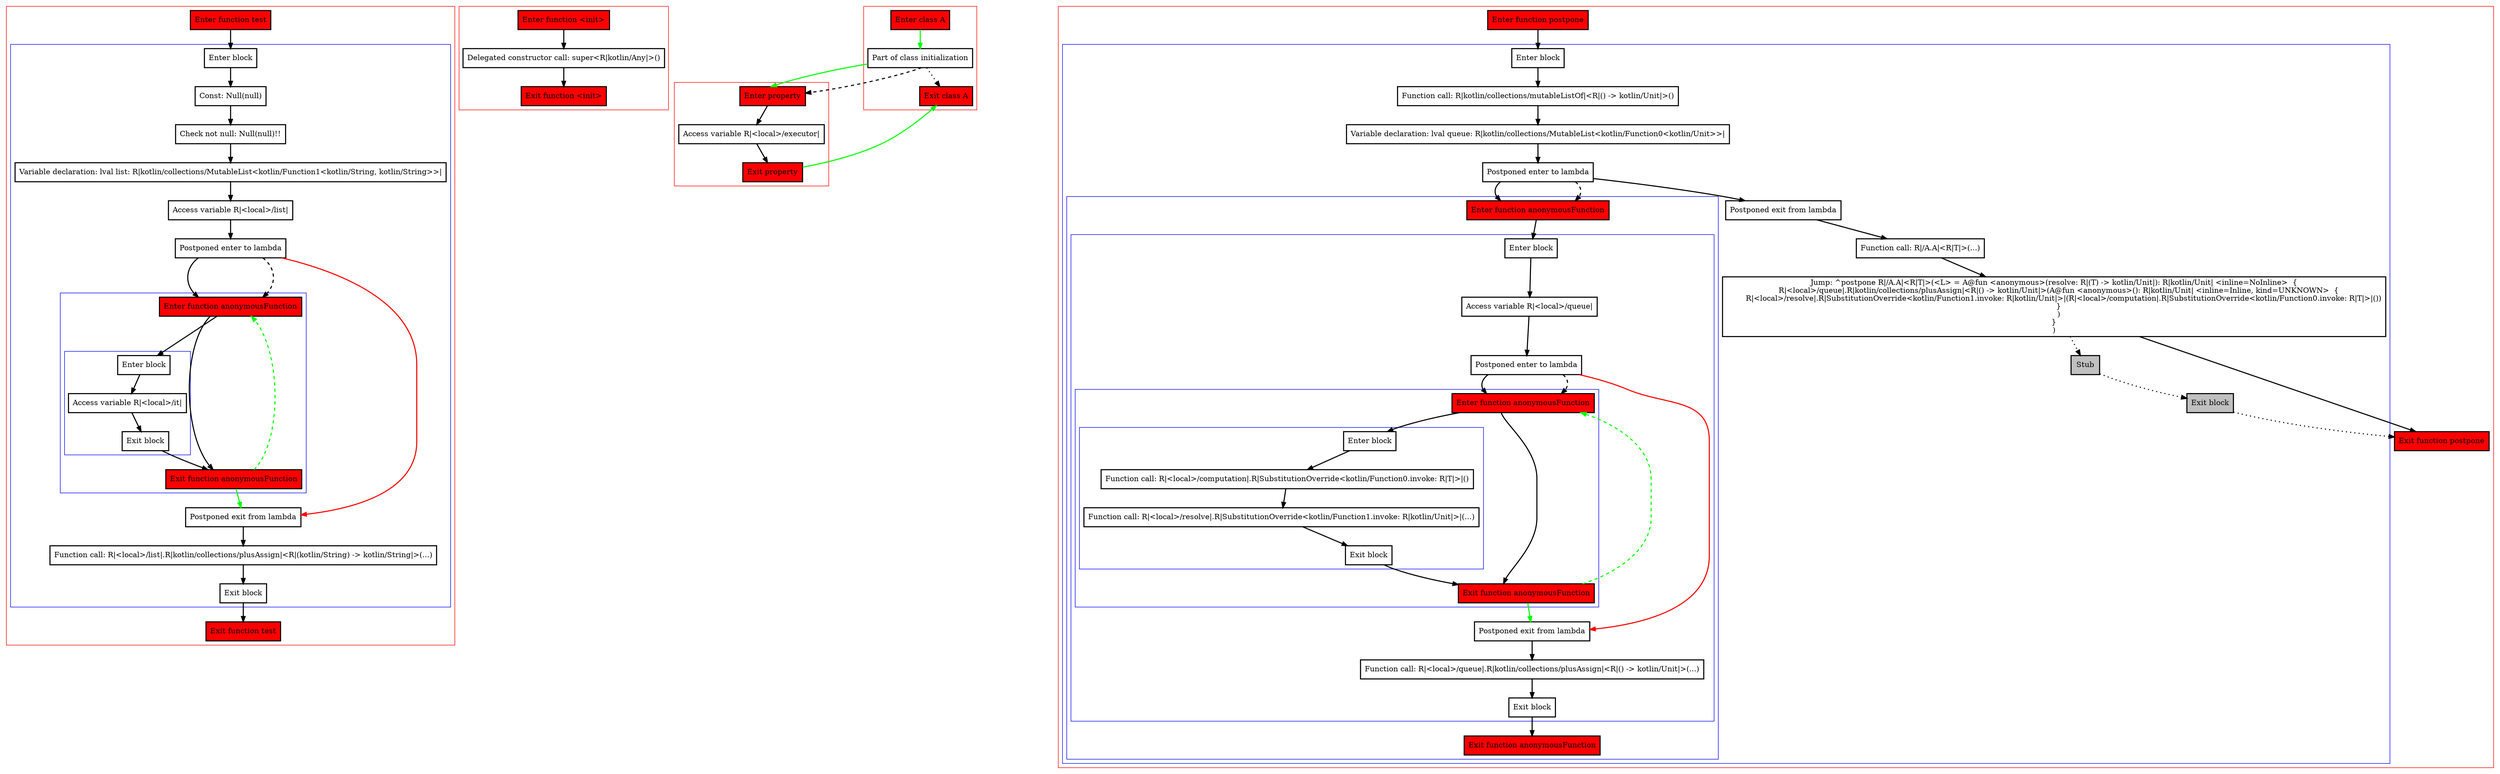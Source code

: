digraph plusAssignWithLambdaInRhs_kt {
    graph [nodesep=3]
    node [shape=box penwidth=2]
    edge [penwidth=2]

    subgraph cluster_0 {
        color=red
        0 [label="Enter function test" style="filled" fillcolor=red];
        subgraph cluster_1 {
            color=blue
            1 [label="Enter block"];
            2 [label="Const: Null(null)"];
            3 [label="Check not null: Null(null)!!"];
            4 [label="Variable declaration: lval list: R|kotlin/collections/MutableList<kotlin/Function1<kotlin/String, kotlin/String>>|"];
            5 [label="Access variable R|<local>/list|"];
            6 [label="Postponed enter to lambda"];
            subgraph cluster_2 {
                color=blue
                11 [label="Enter function anonymousFunction" style="filled" fillcolor=red];
                subgraph cluster_3 {
                    color=blue
                    12 [label="Enter block"];
                    13 [label="Access variable R|<local>/it|"];
                    14 [label="Exit block"];
                }
                15 [label="Exit function anonymousFunction" style="filled" fillcolor=red];
            }
            7 [label="Postponed exit from lambda"];
            8 [label="Function call: R|<local>/list|.R|kotlin/collections/plusAssign|<R|(kotlin/String) -> kotlin/String|>(...)"];
            9 [label="Exit block"];
        }
        10 [label="Exit function test" style="filled" fillcolor=red];
    }
    0 -> {1};
    1 -> {2};
    2 -> {3};
    3 -> {4};
    4 -> {5};
    5 -> {6};
    6 -> {11};
    6 -> {7} [color=red];
    6 -> {11} [style=dashed];
    7 -> {8};
    8 -> {9};
    9 -> {10};
    11 -> {15 12};
    12 -> {13};
    13 -> {14};
    14 -> {15};
    15 -> {7} [color=green];
    15 -> {11} [color=green style=dashed];

    subgraph cluster_4 {
        color=red
        16 [label="Enter function <init>" style="filled" fillcolor=red];
        17 [label="Delegated constructor call: super<R|kotlin/Any|>()"];
        18 [label="Exit function <init>" style="filled" fillcolor=red];
    }
    16 -> {17};
    17 -> {18};

    subgraph cluster_5 {
        color=red
        19 [label="Enter property" style="filled" fillcolor=red];
        20 [label="Access variable R|<local>/executor|"];
        21 [label="Exit property" style="filled" fillcolor=red];
    }
    19 -> {20};
    20 -> {21};
    21 -> {24} [color=green];

    subgraph cluster_6 {
        color=red
        22 [label="Enter class A" style="filled" fillcolor=red];
        23 [label="Part of class initialization"];
        24 [label="Exit class A" style="filled" fillcolor=red];
    }
    22 -> {23} [color=green];
    23 -> {24} [style=dotted];
    23 -> {19} [color=green];
    23 -> {19} [style=dashed];

    subgraph cluster_7 {
        color=red
        25 [label="Enter function postpone" style="filled" fillcolor=red];
        subgraph cluster_8 {
            color=blue
            26 [label="Enter block"];
            27 [label="Function call: R|kotlin/collections/mutableListOf|<R|() -> kotlin/Unit|>()"];
            28 [label="Variable declaration: lval queue: R|kotlin/collections/MutableList<kotlin/Function0<kotlin/Unit>>|"];
            29 [label="Postponed enter to lambda"];
            subgraph cluster_9 {
                color=blue
                36 [label="Enter function anonymousFunction" style="filled" fillcolor=red];
                subgraph cluster_10 {
                    color=blue
                    37 [label="Enter block"];
                    38 [label="Access variable R|<local>/queue|"];
                    39 [label="Postponed enter to lambda"];
                    subgraph cluster_11 {
                        color=blue
                        44 [label="Enter function anonymousFunction" style="filled" fillcolor=red];
                        subgraph cluster_12 {
                            color=blue
                            45 [label="Enter block"];
                            46 [label="Function call: R|<local>/computation|.R|SubstitutionOverride<kotlin/Function0.invoke: R|T|>|()"];
                            47 [label="Function call: R|<local>/resolve|.R|SubstitutionOverride<kotlin/Function1.invoke: R|kotlin/Unit|>|(...)"];
                            48 [label="Exit block"];
                        }
                        49 [label="Exit function anonymousFunction" style="filled" fillcolor=red];
                    }
                    40 [label="Postponed exit from lambda"];
                    41 [label="Function call: R|<local>/queue|.R|kotlin/collections/plusAssign|<R|() -> kotlin/Unit|>(...)"];
                    42 [label="Exit block"];
                }
                43 [label="Exit function anonymousFunction" style="filled" fillcolor=red];
            }
            30 [label="Postponed exit from lambda"];
            31 [label="Function call: R|/A.A|<R|T|>(...)"];
            32 [label="Jump: ^postpone R|/A.A|<R|T|>(<L> = A@fun <anonymous>(resolve: R|(T) -> kotlin/Unit|): R|kotlin/Unit| <inline=NoInline>  {
    R|<local>/queue|.R|kotlin/collections/plusAssign|<R|() -> kotlin/Unit|>(A@fun <anonymous>(): R|kotlin/Unit| <inline=Inline, kind=UNKNOWN>  {
        R|<local>/resolve|.R|SubstitutionOverride<kotlin/Function1.invoke: R|kotlin/Unit|>|(R|<local>/computation|.R|SubstitutionOverride<kotlin/Function0.invoke: R|T|>|())
    }
    )
}
)"];
            33 [label="Stub" style="filled" fillcolor=gray];
            34 [label="Exit block" style="filled" fillcolor=gray];
        }
        35 [label="Exit function postpone" style="filled" fillcolor=red];
    }
    25 -> {26};
    26 -> {27};
    27 -> {28};
    28 -> {29};
    29 -> {30 36};
    29 -> {36} [style=dashed];
    30 -> {31};
    31 -> {32};
    32 -> {35};
    32 -> {33} [style=dotted];
    33 -> {34} [style=dotted];
    34 -> {35} [style=dotted];
    36 -> {37};
    37 -> {38};
    38 -> {39};
    39 -> {44};
    39 -> {40} [color=red];
    39 -> {44} [style=dashed];
    40 -> {41};
    41 -> {42};
    42 -> {43};
    44 -> {49 45};
    45 -> {46};
    46 -> {47};
    47 -> {48};
    48 -> {49};
    49 -> {40} [color=green];
    49 -> {44} [color=green style=dashed];

}
